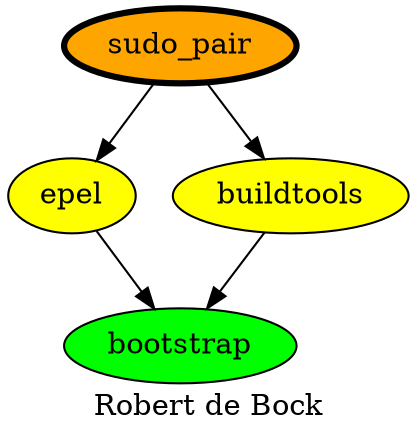 digraph PhiloDilemma {
  label = "Robert de Bock" ;
  overlap=false
  {
    bootstrap [fillcolor=green style=filled]
    epel [fillcolor=yellow style=filled]
    buildtools [fillcolor=yellow style=filled]
    "sudo_pair" [fillcolor=orange style=filled penwidth=3]
  }
  {buildtools epel} -> bootstrap
  "sudo_pair" -> {buildtools epel}
}
